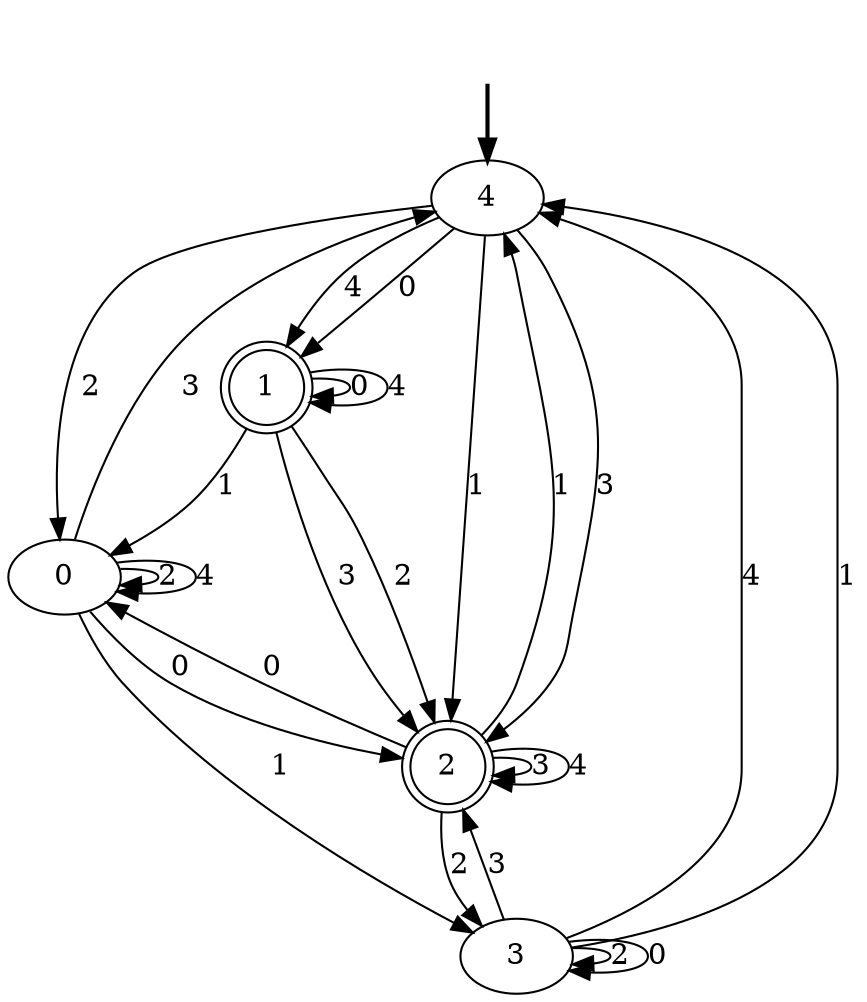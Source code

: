 digraph {
	fake [style=invisible]
	0
	1 [shape=doublecircle]
	2 [shape=doublecircle]
	3
	4 [root=true]
	fake -> 4 [style=bold]
	3 -> 3 [label=2]
	1 -> 1 [label=0]
	4 -> 0 [label=2]
	1 -> 2 [label=3]
	2 -> 4 [label=1]
	2 -> 2 [label=3]
	4 -> 1 [label=4]
	0 -> 0 [label=2]
	3 -> 4 [label=4]
	0 -> 3 [label=1]
	2 -> 0 [label=0]
	1 -> 0 [label=1]
	2 -> 2 [label=4]
	0 -> 4 [label=3]
	4 -> 2 [label=1]
	2 -> 3 [label=2]
	0 -> 2 [label=0]
	1 -> 1 [label=4]
	4 -> 1 [label=0]
	3 -> 4 [label=1]
	1 -> 2 [label=2]
	4 -> 2 [label=3]
	0 -> 0 [label=4]
	3 -> 3 [label=0]
	3 -> 2 [label=3]
}
